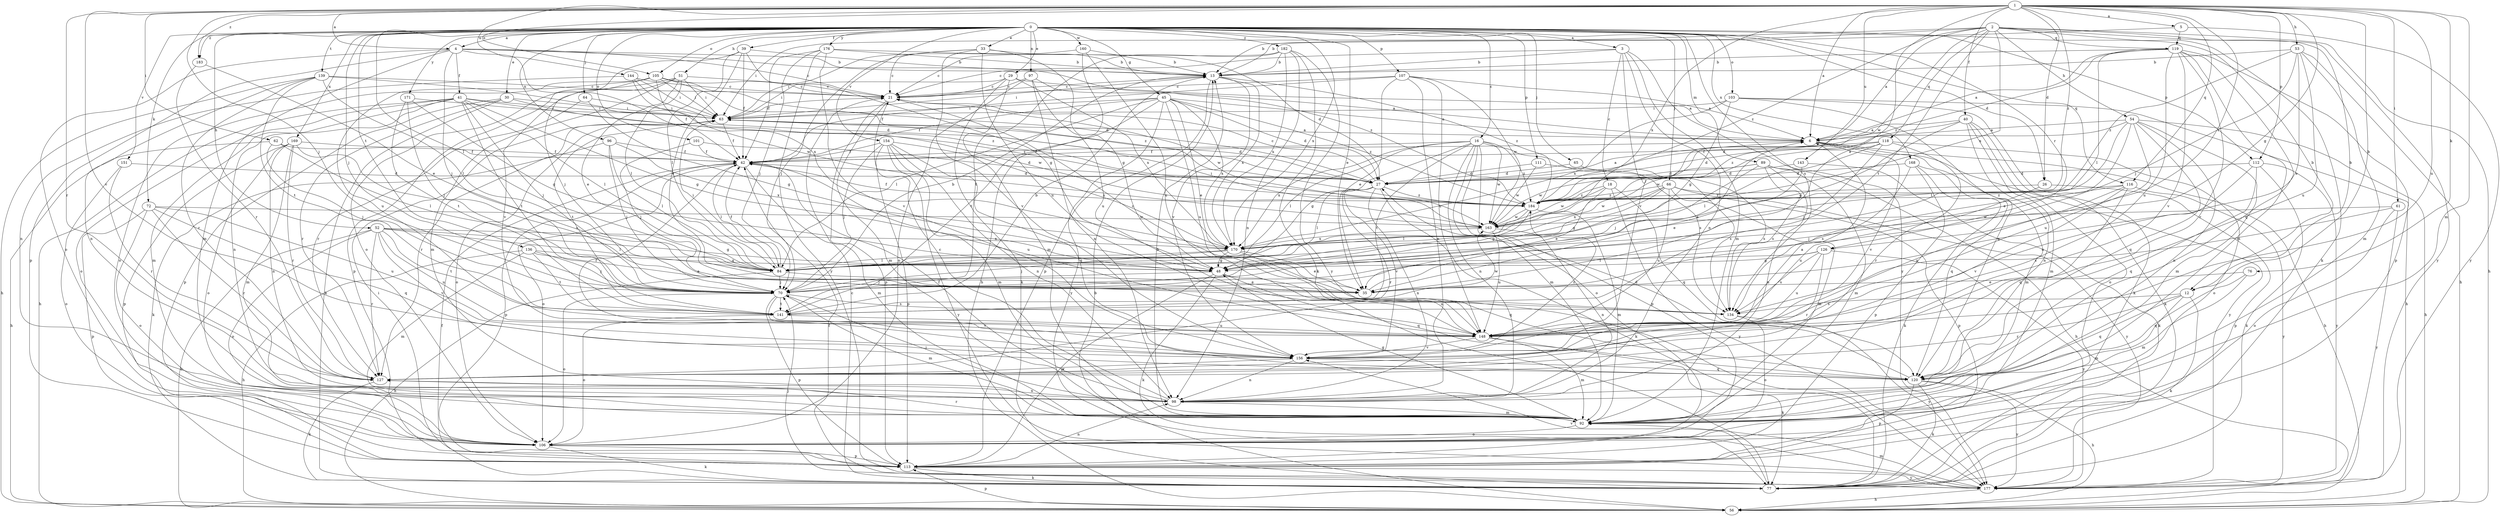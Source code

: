 strict digraph  {
0;
1;
2;
3;
4;
5;
6;
12;
13;
16;
18;
21;
26;
27;
29;
30;
33;
35;
39;
40;
41;
42;
45;
48;
51;
52;
53;
54;
56;
61;
62;
63;
64;
65;
66;
70;
72;
76;
77;
84;
89;
92;
96;
97;
98;
101;
103;
105;
106;
107;
111;
112;
113;
116;
118;
119;
120;
126;
127;
134;
136;
139;
141;
143;
144;
148;
151;
154;
156;
160;
163;
168;
169;
170;
171;
176;
177;
182;
183;
184;
0 -> 3  [label=a];
0 -> 4  [label=a];
0 -> 12  [label=b];
0 -> 16  [label=c];
0 -> 26  [label=d];
0 -> 29  [label=e];
0 -> 30  [label=e];
0 -> 33  [label=e];
0 -> 35  [label=e];
0 -> 39  [label=f];
0 -> 45  [label=g];
0 -> 51  [label=h];
0 -> 52  [label=h];
0 -> 64  [label=j];
0 -> 65  [label=j];
0 -> 66  [label=j];
0 -> 70  [label=j];
0 -> 72  [label=k];
0 -> 84  [label=l];
0 -> 89  [label=m];
0 -> 96  [label=n];
0 -> 97  [label=n];
0 -> 101  [label=o];
0 -> 103  [label=o];
0 -> 105  [label=o];
0 -> 107  [label=p];
0 -> 111  [label=p];
0 -> 112  [label=p];
0 -> 116  [label=q];
0 -> 126  [label=r];
0 -> 134  [label=s];
0 -> 136  [label=t];
0 -> 139  [label=t];
0 -> 151  [label=v];
0 -> 154  [label=v];
0 -> 160  [label=w];
0 -> 168  [label=x];
0 -> 169  [label=x];
0 -> 170  [label=x];
0 -> 171  [label=y];
0 -> 176  [label=y];
0 -> 182  [label=z];
0 -> 183  [label=z];
1 -> 4  [label=a];
1 -> 5  [label=a];
1 -> 6  [label=a];
1 -> 12  [label=b];
1 -> 26  [label=d];
1 -> 35  [label=e];
1 -> 40  [label=f];
1 -> 48  [label=g];
1 -> 53  [label=h];
1 -> 61  [label=i];
1 -> 62  [label=i];
1 -> 70  [label=j];
1 -> 76  [label=k];
1 -> 92  [label=m];
1 -> 105  [label=o];
1 -> 112  [label=p];
1 -> 116  [label=q];
1 -> 126  [label=r];
1 -> 127  [label=r];
1 -> 143  [label=u];
1 -> 144  [label=u];
1 -> 148  [label=u];
1 -> 156  [label=v];
1 -> 170  [label=x];
1 -> 183  [label=z];
1 -> 184  [label=z];
2 -> 6  [label=a];
2 -> 12  [label=b];
2 -> 13  [label=b];
2 -> 54  [label=h];
2 -> 56  [label=h];
2 -> 63  [label=i];
2 -> 77  [label=k];
2 -> 118  [label=q];
2 -> 119  [label=q];
2 -> 141  [label=t];
2 -> 163  [label=w];
2 -> 170  [label=x];
2 -> 177  [label=y];
2 -> 184  [label=z];
3 -> 13  [label=b];
3 -> 18  [label=c];
3 -> 21  [label=c];
3 -> 92  [label=m];
3 -> 98  [label=n];
3 -> 156  [label=v];
3 -> 177  [label=y];
4 -> 13  [label=b];
4 -> 21  [label=c];
4 -> 41  [label=f];
4 -> 70  [label=j];
4 -> 92  [label=m];
4 -> 106  [label=o];
4 -> 113  [label=p];
4 -> 170  [label=x];
4 -> 184  [label=z];
5 -> 13  [label=b];
5 -> 119  [label=q];
5 -> 177  [label=y];
6 -> 42  [label=f];
6 -> 56  [label=h];
6 -> 92  [label=m];
6 -> 156  [label=v];
6 -> 177  [label=y];
12 -> 77  [label=k];
12 -> 92  [label=m];
12 -> 120  [label=q];
12 -> 127  [label=r];
12 -> 134  [label=s];
13 -> 21  [label=c];
13 -> 63  [label=i];
13 -> 113  [label=p];
13 -> 156  [label=v];
13 -> 170  [label=x];
13 -> 184  [label=z];
16 -> 42  [label=f];
16 -> 48  [label=g];
16 -> 84  [label=l];
16 -> 92  [label=m];
16 -> 98  [label=n];
16 -> 106  [label=o];
16 -> 113  [label=p];
16 -> 134  [label=s];
16 -> 141  [label=t];
16 -> 163  [label=w];
16 -> 170  [label=x];
16 -> 184  [label=z];
18 -> 35  [label=e];
18 -> 120  [label=q];
18 -> 163  [label=w];
18 -> 177  [label=y];
18 -> 184  [label=z];
21 -> 63  [label=i];
21 -> 92  [label=m];
21 -> 113  [label=p];
21 -> 163  [label=w];
26 -> 113  [label=p];
26 -> 148  [label=u];
26 -> 184  [label=z];
27 -> 6  [label=a];
27 -> 21  [label=c];
27 -> 77  [label=k];
27 -> 84  [label=l];
27 -> 98  [label=n];
27 -> 127  [label=r];
27 -> 156  [label=v];
27 -> 184  [label=z];
29 -> 6  [label=a];
29 -> 21  [label=c];
29 -> 63  [label=i];
29 -> 77  [label=k];
29 -> 92  [label=m];
29 -> 170  [label=x];
30 -> 63  [label=i];
30 -> 77  [label=k];
30 -> 113  [label=p];
30 -> 127  [label=r];
30 -> 163  [label=w];
33 -> 13  [label=b];
33 -> 21  [label=c];
33 -> 48  [label=g];
33 -> 70  [label=j];
33 -> 148  [label=u];
33 -> 156  [label=v];
35 -> 6  [label=a];
39 -> 13  [label=b];
39 -> 35  [label=e];
39 -> 42  [label=f];
39 -> 48  [label=g];
39 -> 84  [label=l];
39 -> 106  [label=o];
40 -> 6  [label=a];
40 -> 48  [label=g];
40 -> 77  [label=k];
40 -> 92  [label=m];
40 -> 98  [label=n];
40 -> 106  [label=o];
40 -> 184  [label=z];
41 -> 48  [label=g];
41 -> 56  [label=h];
41 -> 63  [label=i];
41 -> 70  [label=j];
41 -> 84  [label=l];
41 -> 92  [label=m];
41 -> 98  [label=n];
41 -> 106  [label=o];
41 -> 141  [label=t];
41 -> 184  [label=z];
42 -> 27  [label=d];
42 -> 84  [label=l];
42 -> 92  [label=m];
42 -> 106  [label=o];
42 -> 113  [label=p];
42 -> 148  [label=u];
45 -> 6  [label=a];
45 -> 27  [label=d];
45 -> 35  [label=e];
45 -> 42  [label=f];
45 -> 63  [label=i];
45 -> 84  [label=l];
45 -> 141  [label=t];
45 -> 148  [label=u];
45 -> 170  [label=x];
45 -> 177  [label=y];
45 -> 184  [label=z];
48 -> 70  [label=j];
48 -> 77  [label=k];
48 -> 113  [label=p];
48 -> 120  [label=q];
48 -> 148  [label=u];
51 -> 21  [label=c];
51 -> 35  [label=e];
51 -> 63  [label=i];
51 -> 84  [label=l];
51 -> 92  [label=m];
51 -> 113  [label=p];
51 -> 156  [label=v];
52 -> 48  [label=g];
52 -> 56  [label=h];
52 -> 84  [label=l];
52 -> 106  [label=o];
52 -> 127  [label=r];
52 -> 141  [label=t];
52 -> 148  [label=u];
52 -> 156  [label=v];
52 -> 170  [label=x];
53 -> 13  [label=b];
53 -> 35  [label=e];
53 -> 56  [label=h];
53 -> 70  [label=j];
53 -> 92  [label=m];
53 -> 148  [label=u];
53 -> 184  [label=z];
54 -> 6  [label=a];
54 -> 27  [label=d];
54 -> 35  [label=e];
54 -> 56  [label=h];
54 -> 84  [label=l];
54 -> 92  [label=m];
54 -> 98  [label=n];
54 -> 120  [label=q];
54 -> 148  [label=u];
56 -> 13  [label=b];
56 -> 113  [label=p];
61 -> 106  [label=o];
61 -> 134  [label=s];
61 -> 163  [label=w];
61 -> 177  [label=y];
62 -> 42  [label=f];
62 -> 56  [label=h];
62 -> 70  [label=j];
62 -> 84  [label=l];
63 -> 6  [label=a];
63 -> 27  [label=d];
63 -> 42  [label=f];
63 -> 106  [label=o];
63 -> 127  [label=r];
63 -> 141  [label=t];
64 -> 48  [label=g];
64 -> 63  [label=i];
64 -> 127  [label=r];
65 -> 27  [label=d];
65 -> 134  [label=s];
66 -> 48  [label=g];
66 -> 92  [label=m];
66 -> 113  [label=p];
66 -> 148  [label=u];
66 -> 163  [label=w];
66 -> 170  [label=x];
66 -> 177  [label=y];
66 -> 184  [label=z];
70 -> 13  [label=b];
70 -> 92  [label=m];
70 -> 106  [label=o];
70 -> 113  [label=p];
70 -> 134  [label=s];
70 -> 141  [label=t];
70 -> 156  [label=v];
72 -> 106  [label=o];
72 -> 113  [label=p];
72 -> 120  [label=q];
72 -> 127  [label=r];
72 -> 148  [label=u];
72 -> 163  [label=w];
76 -> 35  [label=e];
76 -> 92  [label=m];
76 -> 120  [label=q];
77 -> 21  [label=c];
77 -> 42  [label=f];
77 -> 156  [label=v];
84 -> 35  [label=e];
84 -> 42  [label=f];
84 -> 56  [label=h];
84 -> 63  [label=i];
84 -> 70  [label=j];
89 -> 27  [label=d];
89 -> 56  [label=h];
89 -> 70  [label=j];
89 -> 92  [label=m];
89 -> 98  [label=n];
89 -> 134  [label=s];
89 -> 163  [label=w];
92 -> 13  [label=b];
92 -> 48  [label=g];
92 -> 106  [label=o];
92 -> 127  [label=r];
96 -> 42  [label=f];
96 -> 70  [label=j];
96 -> 77  [label=k];
96 -> 84  [label=l];
96 -> 170  [label=x];
97 -> 6  [label=a];
97 -> 21  [label=c];
97 -> 98  [label=n];
97 -> 106  [label=o];
97 -> 148  [label=u];
98 -> 21  [label=c];
98 -> 42  [label=f];
98 -> 70  [label=j];
98 -> 92  [label=m];
101 -> 27  [label=d];
101 -> 42  [label=f];
101 -> 70  [label=j];
103 -> 48  [label=g];
103 -> 56  [label=h];
103 -> 63  [label=i];
103 -> 77  [label=k];
103 -> 120  [label=q];
103 -> 170  [label=x];
105 -> 21  [label=c];
105 -> 27  [label=d];
105 -> 42  [label=f];
105 -> 63  [label=i];
105 -> 70  [label=j];
105 -> 106  [label=o];
105 -> 148  [label=u];
105 -> 184  [label=z];
106 -> 77  [label=k];
106 -> 113  [label=p];
107 -> 6  [label=a];
107 -> 21  [label=c];
107 -> 35  [label=e];
107 -> 42  [label=f];
107 -> 98  [label=n];
107 -> 148  [label=u];
107 -> 163  [label=w];
111 -> 27  [label=d];
111 -> 134  [label=s];
111 -> 163  [label=w];
112 -> 27  [label=d];
112 -> 77  [label=k];
112 -> 120  [label=q];
112 -> 148  [label=u];
112 -> 177  [label=y];
113 -> 63  [label=i];
113 -> 77  [label=k];
113 -> 98  [label=n];
113 -> 177  [label=y];
116 -> 70  [label=j];
116 -> 120  [label=q];
116 -> 148  [label=u];
116 -> 156  [label=v];
116 -> 177  [label=y];
116 -> 184  [label=z];
118 -> 27  [label=d];
118 -> 42  [label=f];
118 -> 70  [label=j];
118 -> 84  [label=l];
118 -> 106  [label=o];
118 -> 127  [label=r];
118 -> 163  [label=w];
119 -> 6  [label=a];
119 -> 13  [label=b];
119 -> 84  [label=l];
119 -> 92  [label=m];
119 -> 113  [label=p];
119 -> 120  [label=q];
119 -> 127  [label=r];
119 -> 148  [label=u];
119 -> 156  [label=v];
119 -> 184  [label=z];
120 -> 27  [label=d];
120 -> 56  [label=h];
120 -> 77  [label=k];
120 -> 113  [label=p];
120 -> 177  [label=y];
126 -> 48  [label=g];
126 -> 84  [label=l];
126 -> 127  [label=r];
126 -> 134  [label=s];
126 -> 148  [label=u];
126 -> 177  [label=y];
127 -> 77  [label=k];
127 -> 98  [label=n];
134 -> 21  [label=c];
134 -> 106  [label=o];
134 -> 177  [label=y];
136 -> 35  [label=e];
136 -> 48  [label=g];
136 -> 56  [label=h];
136 -> 70  [label=j];
136 -> 92  [label=m];
136 -> 141  [label=t];
139 -> 21  [label=c];
139 -> 56  [label=h];
139 -> 84  [label=l];
139 -> 98  [label=n];
139 -> 127  [label=r];
139 -> 141  [label=t];
139 -> 184  [label=z];
141 -> 13  [label=b];
141 -> 106  [label=o];
141 -> 148  [label=u];
141 -> 163  [label=w];
143 -> 27  [label=d];
143 -> 35  [label=e];
143 -> 77  [label=k];
144 -> 21  [label=c];
144 -> 27  [label=d];
144 -> 63  [label=i];
144 -> 98  [label=n];
144 -> 163  [label=w];
148 -> 77  [label=k];
148 -> 92  [label=m];
148 -> 156  [label=v];
151 -> 27  [label=d];
151 -> 106  [label=o];
151 -> 127  [label=r];
154 -> 42  [label=f];
154 -> 70  [label=j];
154 -> 92  [label=m];
154 -> 98  [label=n];
154 -> 113  [label=p];
154 -> 120  [label=q];
154 -> 170  [label=x];
154 -> 177  [label=y];
156 -> 6  [label=a];
156 -> 42  [label=f];
156 -> 98  [label=n];
156 -> 120  [label=q];
156 -> 127  [label=r];
156 -> 184  [label=z];
160 -> 13  [label=b];
160 -> 56  [label=h];
160 -> 63  [label=i];
160 -> 148  [label=u];
163 -> 63  [label=i];
163 -> 98  [label=n];
163 -> 148  [label=u];
163 -> 170  [label=x];
168 -> 27  [label=d];
168 -> 77  [label=k];
168 -> 113  [label=p];
168 -> 120  [label=q];
168 -> 134  [label=s];
169 -> 42  [label=f];
169 -> 92  [label=m];
169 -> 98  [label=n];
169 -> 106  [label=o];
169 -> 113  [label=p];
169 -> 127  [label=r];
169 -> 134  [label=s];
170 -> 35  [label=e];
170 -> 48  [label=g];
170 -> 70  [label=j];
170 -> 84  [label=l];
170 -> 120  [label=q];
171 -> 48  [label=g];
171 -> 63  [label=i];
171 -> 70  [label=j];
171 -> 141  [label=t];
176 -> 13  [label=b];
176 -> 27  [label=d];
176 -> 42  [label=f];
176 -> 70  [label=j];
176 -> 156  [label=v];
176 -> 177  [label=y];
177 -> 42  [label=f];
177 -> 56  [label=h];
177 -> 70  [label=j];
177 -> 92  [label=m];
182 -> 13  [label=b];
182 -> 21  [label=c];
182 -> 77  [label=k];
182 -> 98  [label=n];
182 -> 141  [label=t];
182 -> 170  [label=x];
182 -> 177  [label=y];
183 -> 35  [label=e];
183 -> 127  [label=r];
184 -> 42  [label=f];
184 -> 48  [label=g];
184 -> 84  [label=l];
184 -> 92  [label=m];
184 -> 163  [label=w];
}
